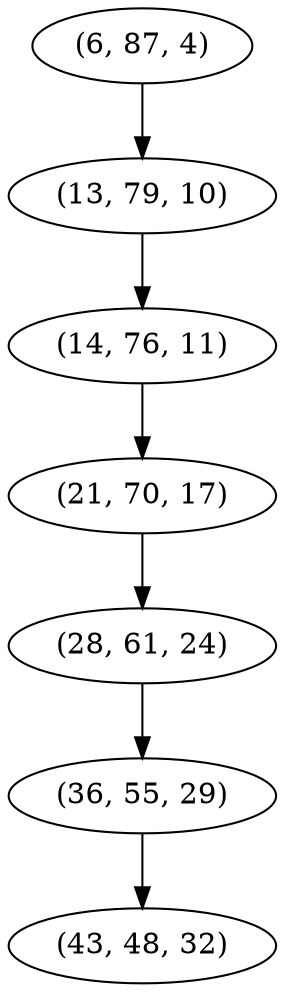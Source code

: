 digraph tree {
    "(6, 87, 4)";
    "(13, 79, 10)";
    "(14, 76, 11)";
    "(21, 70, 17)";
    "(28, 61, 24)";
    "(36, 55, 29)";
    "(43, 48, 32)";
    "(6, 87, 4)" -> "(13, 79, 10)";
    "(13, 79, 10)" -> "(14, 76, 11)";
    "(14, 76, 11)" -> "(21, 70, 17)";
    "(21, 70, 17)" -> "(28, 61, 24)";
    "(28, 61, 24)" -> "(36, 55, 29)";
    "(36, 55, 29)" -> "(43, 48, 32)";
}

